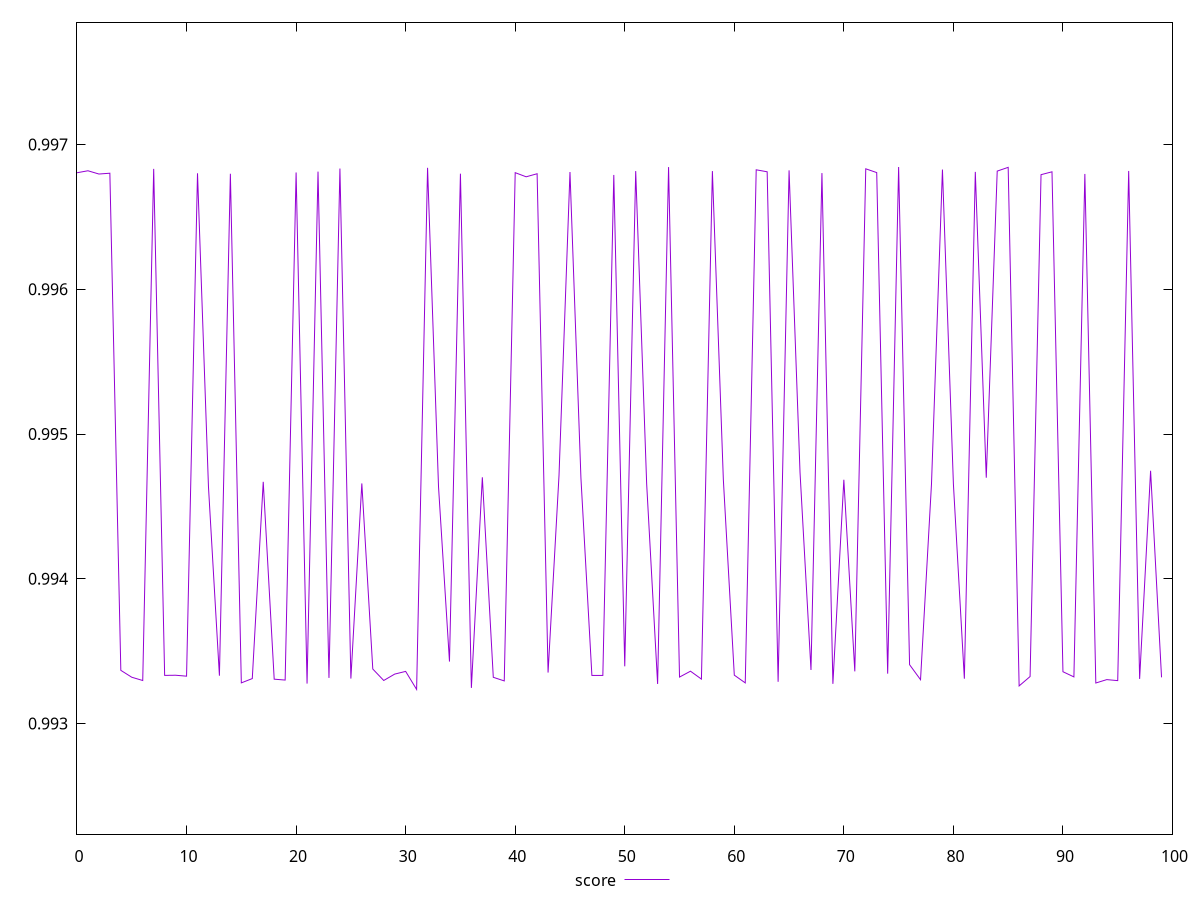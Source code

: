 reset
set terminal svg size 640, 490 enhanced background rgb 'white'
set output "reprap/first-cpu-idle/samples/pages+cached+noexternal+noimg/score/values.svg"

$score <<EOF
0 0.9968055590814937
1 0.9968193629377601
2 0.996796773385414
3 0.9968023549578096
4 0.9933671411182305
5 0.9933194679466373
6 0.993296890528748
7 0.9968321799208375
8 0.9933322779887013
9 0.9933333005071334
10 0.9933268480659967
11 0.996802083466475
12 0.9946364421706402
13 0.9933301300408798
14 0.9967987397487095
15 0.9932805283205508
16 0.9933102250252186
17 0.9946699769217513
18 0.9933061055216104
19 0.9932999860708958
20 0.9968075237000797
21 0.9932755733024767
22 0.9968134349045179
23 0.9933145149348968
24 0.9968347719692878
25 0.993310175096793
26 0.9946586331245186
27 0.9933762332774592
28 0.9932970856232541
29 0.9933412238960653
30 0.9933599322277891
31 0.9932353217589898
32 0.9968398031992544
33 0.9946360765686304
34 0.9934278808767358
35 0.9967993710321283
36 0.9932459015462046
37 0.994701383665893
38 0.9933190845564119
39 0.9932940950344122
40 0.9968061654288574
41 0.9967776590914011
42 0.9967987488818619
43 0.993351716830162
44 0.9947158327376187
45 0.9968105782352954
46 0.9946961033779042
47 0.9933320416312874
48 0.9933320006099673
49 0.9967902397903625
50 0.9933948845542455
51 0.9968169263234496
52 0.9946563359570135
53 0.9932730918630353
54 0.9968446601817651
55 0.9933206375805543
56 0.9933612399009883
57 0.9933066921747257
58 0.9968170252243497
59 0.9946856407746453
60 0.9933338961919138
61 0.9932804438596243
62 0.9968259566279827
63 0.9968122583245976
64 0.9932881639779265
65 0.996822020714211
66 0.9947353242369873
67 0.9933696647512789
68 0.9968032468797581
69 0.9932738633907321
70 0.9946839923031751
71 0.9933599974697729
72 0.9968328776308337
73 0.9968066645752344
74 0.993344289137628
75 0.9968452734058874
76 0.9934062575840831
77 0.9933025466170032
78 0.9946545476648452
79 0.9968278710622321
80 0.9946556400067026
81 0.9933093419379541
82 0.9968116209700649
83 0.9946982523701433
84 0.9968169854369069
85 0.9968429747691621
86 0.9932594779844937
87 0.9933243186216811
88 0.9967922777458403
89 0.996812126308962
90 0.9933576192484939
91 0.9933217806677935
92 0.996797428939882
93 0.9932796414428737
94 0.9933030619731398
95 0.9932961228560738
96 0.9968179311408722
97 0.9933079838568999
98 0.9947464392068102
99 0.9933187490770242
EOF

set key outside below
set yrange [0.9922353217589898:0.9978452734058874]

plot \
  $score title "score" with line, \


reset